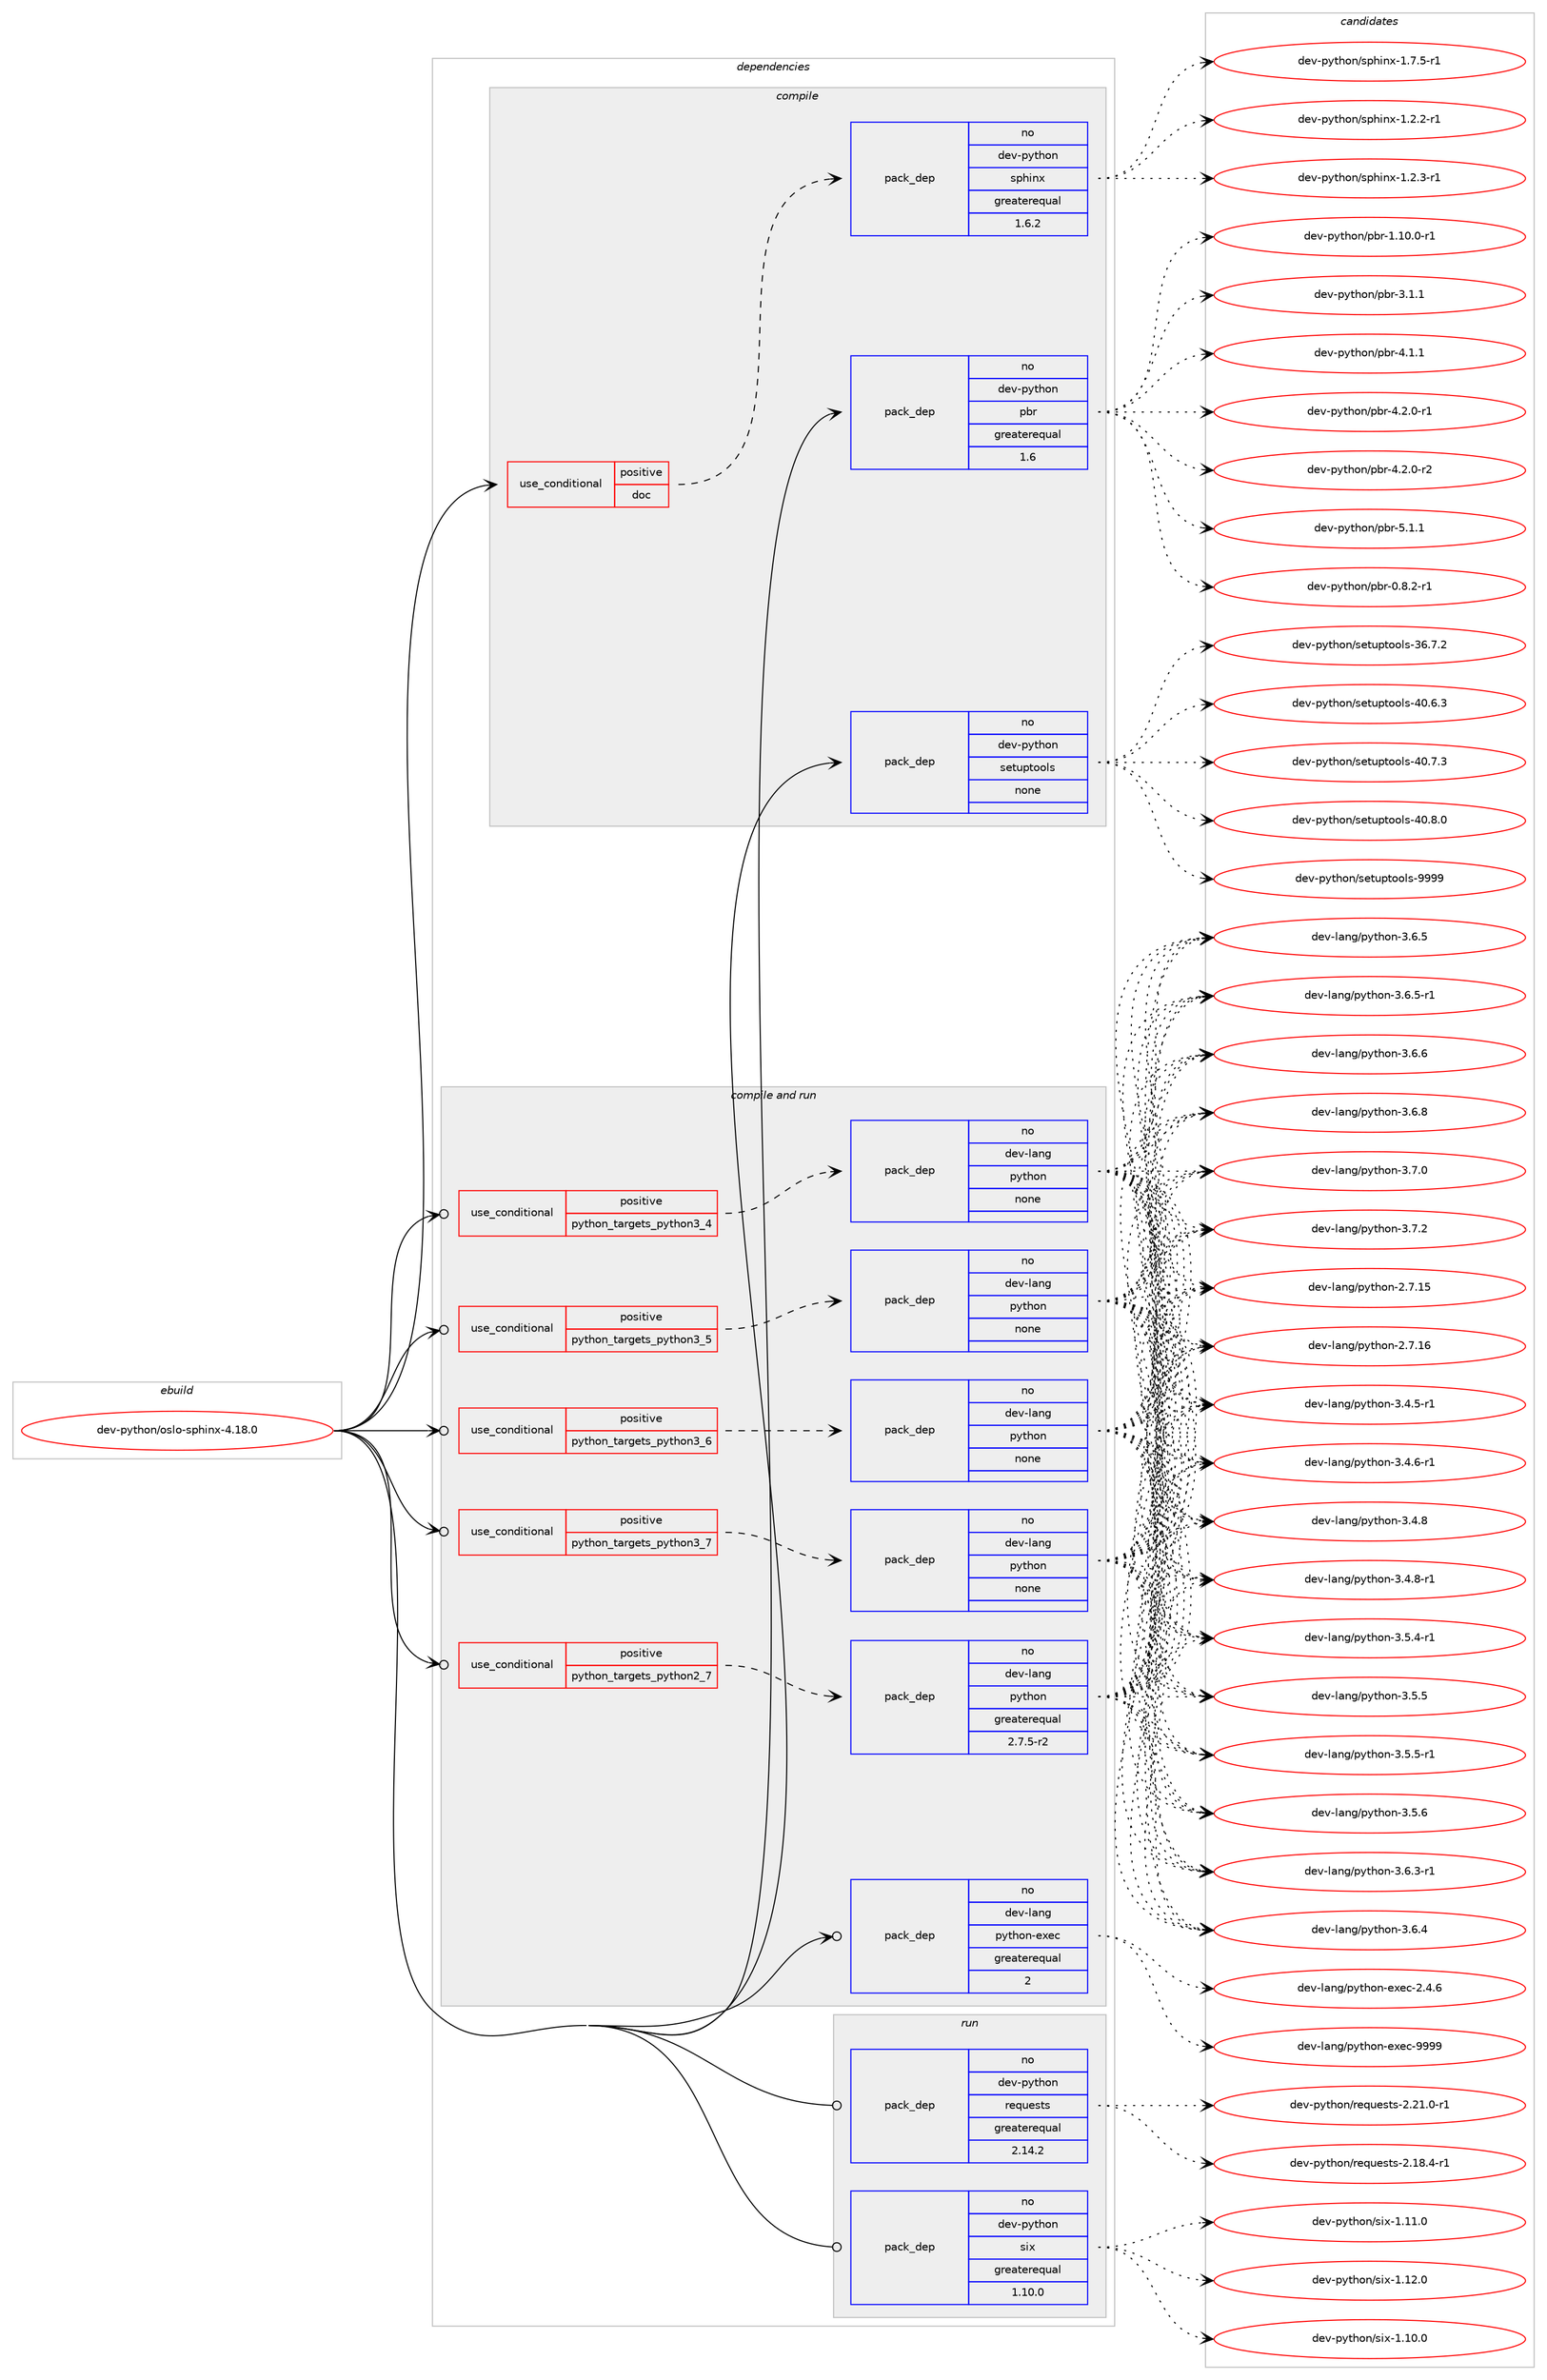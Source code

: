 digraph prolog {

# *************
# Graph options
# *************

newrank=true;
concentrate=true;
compound=true;
graph [rankdir=LR,fontname=Helvetica,fontsize=10,ranksep=1.5];#, ranksep=2.5, nodesep=0.2];
edge  [arrowhead=vee];
node  [fontname=Helvetica,fontsize=10];

# **********
# The ebuild
# **********

subgraph cluster_leftcol {
color=gray;
rank=same;
label=<<i>ebuild</i>>;
id [label="dev-python/oslo-sphinx-4.18.0", color=red, width=4, href="../dev-python/oslo-sphinx-4.18.0.svg"];
}

# ****************
# The dependencies
# ****************

subgraph cluster_midcol {
color=gray;
label=<<i>dependencies</i>>;
subgraph cluster_compile {
fillcolor="#eeeeee";
style=filled;
label=<<i>compile</i>>;
subgraph cond378791 {
dependency1423281 [label=<<TABLE BORDER="0" CELLBORDER="1" CELLSPACING="0" CELLPADDING="4"><TR><TD ROWSPAN="3" CELLPADDING="10">use_conditional</TD></TR><TR><TD>positive</TD></TR><TR><TD>doc</TD></TR></TABLE>>, shape=none, color=red];
subgraph pack1021211 {
dependency1423282 [label=<<TABLE BORDER="0" CELLBORDER="1" CELLSPACING="0" CELLPADDING="4" WIDTH="220"><TR><TD ROWSPAN="6" CELLPADDING="30">pack_dep</TD></TR><TR><TD WIDTH="110">no</TD></TR><TR><TD>dev-python</TD></TR><TR><TD>sphinx</TD></TR><TR><TD>greaterequal</TD></TR><TR><TD>1.6.2</TD></TR></TABLE>>, shape=none, color=blue];
}
dependency1423281:e -> dependency1423282:w [weight=20,style="dashed",arrowhead="vee"];
}
id:e -> dependency1423281:w [weight=20,style="solid",arrowhead="vee"];
subgraph pack1021212 {
dependency1423283 [label=<<TABLE BORDER="0" CELLBORDER="1" CELLSPACING="0" CELLPADDING="4" WIDTH="220"><TR><TD ROWSPAN="6" CELLPADDING="30">pack_dep</TD></TR><TR><TD WIDTH="110">no</TD></TR><TR><TD>dev-python</TD></TR><TR><TD>pbr</TD></TR><TR><TD>greaterequal</TD></TR><TR><TD>1.6</TD></TR></TABLE>>, shape=none, color=blue];
}
id:e -> dependency1423283:w [weight=20,style="solid",arrowhead="vee"];
subgraph pack1021213 {
dependency1423284 [label=<<TABLE BORDER="0" CELLBORDER="1" CELLSPACING="0" CELLPADDING="4" WIDTH="220"><TR><TD ROWSPAN="6" CELLPADDING="30">pack_dep</TD></TR><TR><TD WIDTH="110">no</TD></TR><TR><TD>dev-python</TD></TR><TR><TD>setuptools</TD></TR><TR><TD>none</TD></TR><TR><TD></TD></TR></TABLE>>, shape=none, color=blue];
}
id:e -> dependency1423284:w [weight=20,style="solid",arrowhead="vee"];
}
subgraph cluster_compileandrun {
fillcolor="#eeeeee";
style=filled;
label=<<i>compile and run</i>>;
subgraph cond378792 {
dependency1423285 [label=<<TABLE BORDER="0" CELLBORDER="1" CELLSPACING="0" CELLPADDING="4"><TR><TD ROWSPAN="3" CELLPADDING="10">use_conditional</TD></TR><TR><TD>positive</TD></TR><TR><TD>python_targets_python2_7</TD></TR></TABLE>>, shape=none, color=red];
subgraph pack1021214 {
dependency1423286 [label=<<TABLE BORDER="0" CELLBORDER="1" CELLSPACING="0" CELLPADDING="4" WIDTH="220"><TR><TD ROWSPAN="6" CELLPADDING="30">pack_dep</TD></TR><TR><TD WIDTH="110">no</TD></TR><TR><TD>dev-lang</TD></TR><TR><TD>python</TD></TR><TR><TD>greaterequal</TD></TR><TR><TD>2.7.5-r2</TD></TR></TABLE>>, shape=none, color=blue];
}
dependency1423285:e -> dependency1423286:w [weight=20,style="dashed",arrowhead="vee"];
}
id:e -> dependency1423285:w [weight=20,style="solid",arrowhead="odotvee"];
subgraph cond378793 {
dependency1423287 [label=<<TABLE BORDER="0" CELLBORDER="1" CELLSPACING="0" CELLPADDING="4"><TR><TD ROWSPAN="3" CELLPADDING="10">use_conditional</TD></TR><TR><TD>positive</TD></TR><TR><TD>python_targets_python3_4</TD></TR></TABLE>>, shape=none, color=red];
subgraph pack1021215 {
dependency1423288 [label=<<TABLE BORDER="0" CELLBORDER="1" CELLSPACING="0" CELLPADDING="4" WIDTH="220"><TR><TD ROWSPAN="6" CELLPADDING="30">pack_dep</TD></TR><TR><TD WIDTH="110">no</TD></TR><TR><TD>dev-lang</TD></TR><TR><TD>python</TD></TR><TR><TD>none</TD></TR><TR><TD></TD></TR></TABLE>>, shape=none, color=blue];
}
dependency1423287:e -> dependency1423288:w [weight=20,style="dashed",arrowhead="vee"];
}
id:e -> dependency1423287:w [weight=20,style="solid",arrowhead="odotvee"];
subgraph cond378794 {
dependency1423289 [label=<<TABLE BORDER="0" CELLBORDER="1" CELLSPACING="0" CELLPADDING="4"><TR><TD ROWSPAN="3" CELLPADDING="10">use_conditional</TD></TR><TR><TD>positive</TD></TR><TR><TD>python_targets_python3_5</TD></TR></TABLE>>, shape=none, color=red];
subgraph pack1021216 {
dependency1423290 [label=<<TABLE BORDER="0" CELLBORDER="1" CELLSPACING="0" CELLPADDING="4" WIDTH="220"><TR><TD ROWSPAN="6" CELLPADDING="30">pack_dep</TD></TR><TR><TD WIDTH="110">no</TD></TR><TR><TD>dev-lang</TD></TR><TR><TD>python</TD></TR><TR><TD>none</TD></TR><TR><TD></TD></TR></TABLE>>, shape=none, color=blue];
}
dependency1423289:e -> dependency1423290:w [weight=20,style="dashed",arrowhead="vee"];
}
id:e -> dependency1423289:w [weight=20,style="solid",arrowhead="odotvee"];
subgraph cond378795 {
dependency1423291 [label=<<TABLE BORDER="0" CELLBORDER="1" CELLSPACING="0" CELLPADDING="4"><TR><TD ROWSPAN="3" CELLPADDING="10">use_conditional</TD></TR><TR><TD>positive</TD></TR><TR><TD>python_targets_python3_6</TD></TR></TABLE>>, shape=none, color=red];
subgraph pack1021217 {
dependency1423292 [label=<<TABLE BORDER="0" CELLBORDER="1" CELLSPACING="0" CELLPADDING="4" WIDTH="220"><TR><TD ROWSPAN="6" CELLPADDING="30">pack_dep</TD></TR><TR><TD WIDTH="110">no</TD></TR><TR><TD>dev-lang</TD></TR><TR><TD>python</TD></TR><TR><TD>none</TD></TR><TR><TD></TD></TR></TABLE>>, shape=none, color=blue];
}
dependency1423291:e -> dependency1423292:w [weight=20,style="dashed",arrowhead="vee"];
}
id:e -> dependency1423291:w [weight=20,style="solid",arrowhead="odotvee"];
subgraph cond378796 {
dependency1423293 [label=<<TABLE BORDER="0" CELLBORDER="1" CELLSPACING="0" CELLPADDING="4"><TR><TD ROWSPAN="3" CELLPADDING="10">use_conditional</TD></TR><TR><TD>positive</TD></TR><TR><TD>python_targets_python3_7</TD></TR></TABLE>>, shape=none, color=red];
subgraph pack1021218 {
dependency1423294 [label=<<TABLE BORDER="0" CELLBORDER="1" CELLSPACING="0" CELLPADDING="4" WIDTH="220"><TR><TD ROWSPAN="6" CELLPADDING="30">pack_dep</TD></TR><TR><TD WIDTH="110">no</TD></TR><TR><TD>dev-lang</TD></TR><TR><TD>python</TD></TR><TR><TD>none</TD></TR><TR><TD></TD></TR></TABLE>>, shape=none, color=blue];
}
dependency1423293:e -> dependency1423294:w [weight=20,style="dashed",arrowhead="vee"];
}
id:e -> dependency1423293:w [weight=20,style="solid",arrowhead="odotvee"];
subgraph pack1021219 {
dependency1423295 [label=<<TABLE BORDER="0" CELLBORDER="1" CELLSPACING="0" CELLPADDING="4" WIDTH="220"><TR><TD ROWSPAN="6" CELLPADDING="30">pack_dep</TD></TR><TR><TD WIDTH="110">no</TD></TR><TR><TD>dev-lang</TD></TR><TR><TD>python-exec</TD></TR><TR><TD>greaterequal</TD></TR><TR><TD>2</TD></TR></TABLE>>, shape=none, color=blue];
}
id:e -> dependency1423295:w [weight=20,style="solid",arrowhead="odotvee"];
}
subgraph cluster_run {
fillcolor="#eeeeee";
style=filled;
label=<<i>run</i>>;
subgraph pack1021220 {
dependency1423296 [label=<<TABLE BORDER="0" CELLBORDER="1" CELLSPACING="0" CELLPADDING="4" WIDTH="220"><TR><TD ROWSPAN="6" CELLPADDING="30">pack_dep</TD></TR><TR><TD WIDTH="110">no</TD></TR><TR><TD>dev-python</TD></TR><TR><TD>requests</TD></TR><TR><TD>greaterequal</TD></TR><TR><TD>2.14.2</TD></TR></TABLE>>, shape=none, color=blue];
}
id:e -> dependency1423296:w [weight=20,style="solid",arrowhead="odot"];
subgraph pack1021221 {
dependency1423297 [label=<<TABLE BORDER="0" CELLBORDER="1" CELLSPACING="0" CELLPADDING="4" WIDTH="220"><TR><TD ROWSPAN="6" CELLPADDING="30">pack_dep</TD></TR><TR><TD WIDTH="110">no</TD></TR><TR><TD>dev-python</TD></TR><TR><TD>six</TD></TR><TR><TD>greaterequal</TD></TR><TR><TD>1.10.0</TD></TR></TABLE>>, shape=none, color=blue];
}
id:e -> dependency1423297:w [weight=20,style="solid",arrowhead="odot"];
}
}

# **************
# The candidates
# **************

subgraph cluster_choices {
rank=same;
color=gray;
label=<<i>candidates</i>>;

subgraph choice1021211 {
color=black;
nodesep=1;
choice10010111845112121116104111110471151121041051101204549465046504511449 [label="dev-python/sphinx-1.2.2-r1", color=red, width=4,href="../dev-python/sphinx-1.2.2-r1.svg"];
choice10010111845112121116104111110471151121041051101204549465046514511449 [label="dev-python/sphinx-1.2.3-r1", color=red, width=4,href="../dev-python/sphinx-1.2.3-r1.svg"];
choice10010111845112121116104111110471151121041051101204549465546534511449 [label="dev-python/sphinx-1.7.5-r1", color=red, width=4,href="../dev-python/sphinx-1.7.5-r1.svg"];
dependency1423282:e -> choice10010111845112121116104111110471151121041051101204549465046504511449:w [style=dotted,weight="100"];
dependency1423282:e -> choice10010111845112121116104111110471151121041051101204549465046514511449:w [style=dotted,weight="100"];
dependency1423282:e -> choice10010111845112121116104111110471151121041051101204549465546534511449:w [style=dotted,weight="100"];
}
subgraph choice1021212 {
color=black;
nodesep=1;
choice1001011184511212111610411111047112981144548465646504511449 [label="dev-python/pbr-0.8.2-r1", color=red, width=4,href="../dev-python/pbr-0.8.2-r1.svg"];
choice100101118451121211161041111104711298114454946494846484511449 [label="dev-python/pbr-1.10.0-r1", color=red, width=4,href="../dev-python/pbr-1.10.0-r1.svg"];
choice100101118451121211161041111104711298114455146494649 [label="dev-python/pbr-3.1.1", color=red, width=4,href="../dev-python/pbr-3.1.1.svg"];
choice100101118451121211161041111104711298114455246494649 [label="dev-python/pbr-4.1.1", color=red, width=4,href="../dev-python/pbr-4.1.1.svg"];
choice1001011184511212111610411111047112981144552465046484511449 [label="dev-python/pbr-4.2.0-r1", color=red, width=4,href="../dev-python/pbr-4.2.0-r1.svg"];
choice1001011184511212111610411111047112981144552465046484511450 [label="dev-python/pbr-4.2.0-r2", color=red, width=4,href="../dev-python/pbr-4.2.0-r2.svg"];
choice100101118451121211161041111104711298114455346494649 [label="dev-python/pbr-5.1.1", color=red, width=4,href="../dev-python/pbr-5.1.1.svg"];
dependency1423283:e -> choice1001011184511212111610411111047112981144548465646504511449:w [style=dotted,weight="100"];
dependency1423283:e -> choice100101118451121211161041111104711298114454946494846484511449:w [style=dotted,weight="100"];
dependency1423283:e -> choice100101118451121211161041111104711298114455146494649:w [style=dotted,weight="100"];
dependency1423283:e -> choice100101118451121211161041111104711298114455246494649:w [style=dotted,weight="100"];
dependency1423283:e -> choice1001011184511212111610411111047112981144552465046484511449:w [style=dotted,weight="100"];
dependency1423283:e -> choice1001011184511212111610411111047112981144552465046484511450:w [style=dotted,weight="100"];
dependency1423283:e -> choice100101118451121211161041111104711298114455346494649:w [style=dotted,weight="100"];
}
subgraph choice1021213 {
color=black;
nodesep=1;
choice100101118451121211161041111104711510111611711211611111110811545515446554650 [label="dev-python/setuptools-36.7.2", color=red, width=4,href="../dev-python/setuptools-36.7.2.svg"];
choice100101118451121211161041111104711510111611711211611111110811545524846544651 [label="dev-python/setuptools-40.6.3", color=red, width=4,href="../dev-python/setuptools-40.6.3.svg"];
choice100101118451121211161041111104711510111611711211611111110811545524846554651 [label="dev-python/setuptools-40.7.3", color=red, width=4,href="../dev-python/setuptools-40.7.3.svg"];
choice100101118451121211161041111104711510111611711211611111110811545524846564648 [label="dev-python/setuptools-40.8.0", color=red, width=4,href="../dev-python/setuptools-40.8.0.svg"];
choice10010111845112121116104111110471151011161171121161111111081154557575757 [label="dev-python/setuptools-9999", color=red, width=4,href="../dev-python/setuptools-9999.svg"];
dependency1423284:e -> choice100101118451121211161041111104711510111611711211611111110811545515446554650:w [style=dotted,weight="100"];
dependency1423284:e -> choice100101118451121211161041111104711510111611711211611111110811545524846544651:w [style=dotted,weight="100"];
dependency1423284:e -> choice100101118451121211161041111104711510111611711211611111110811545524846554651:w [style=dotted,weight="100"];
dependency1423284:e -> choice100101118451121211161041111104711510111611711211611111110811545524846564648:w [style=dotted,weight="100"];
dependency1423284:e -> choice10010111845112121116104111110471151011161171121161111111081154557575757:w [style=dotted,weight="100"];
}
subgraph choice1021214 {
color=black;
nodesep=1;
choice10010111845108971101034711212111610411111045504655464953 [label="dev-lang/python-2.7.15", color=red, width=4,href="../dev-lang/python-2.7.15.svg"];
choice10010111845108971101034711212111610411111045504655464954 [label="dev-lang/python-2.7.16", color=red, width=4,href="../dev-lang/python-2.7.16.svg"];
choice1001011184510897110103471121211161041111104551465246534511449 [label="dev-lang/python-3.4.5-r1", color=red, width=4,href="../dev-lang/python-3.4.5-r1.svg"];
choice1001011184510897110103471121211161041111104551465246544511449 [label="dev-lang/python-3.4.6-r1", color=red, width=4,href="../dev-lang/python-3.4.6-r1.svg"];
choice100101118451089711010347112121116104111110455146524656 [label="dev-lang/python-3.4.8", color=red, width=4,href="../dev-lang/python-3.4.8.svg"];
choice1001011184510897110103471121211161041111104551465246564511449 [label="dev-lang/python-3.4.8-r1", color=red, width=4,href="../dev-lang/python-3.4.8-r1.svg"];
choice1001011184510897110103471121211161041111104551465346524511449 [label="dev-lang/python-3.5.4-r1", color=red, width=4,href="../dev-lang/python-3.5.4-r1.svg"];
choice100101118451089711010347112121116104111110455146534653 [label="dev-lang/python-3.5.5", color=red, width=4,href="../dev-lang/python-3.5.5.svg"];
choice1001011184510897110103471121211161041111104551465346534511449 [label="dev-lang/python-3.5.5-r1", color=red, width=4,href="../dev-lang/python-3.5.5-r1.svg"];
choice100101118451089711010347112121116104111110455146534654 [label="dev-lang/python-3.5.6", color=red, width=4,href="../dev-lang/python-3.5.6.svg"];
choice1001011184510897110103471121211161041111104551465446514511449 [label="dev-lang/python-3.6.3-r1", color=red, width=4,href="../dev-lang/python-3.6.3-r1.svg"];
choice100101118451089711010347112121116104111110455146544652 [label="dev-lang/python-3.6.4", color=red, width=4,href="../dev-lang/python-3.6.4.svg"];
choice100101118451089711010347112121116104111110455146544653 [label="dev-lang/python-3.6.5", color=red, width=4,href="../dev-lang/python-3.6.5.svg"];
choice1001011184510897110103471121211161041111104551465446534511449 [label="dev-lang/python-3.6.5-r1", color=red, width=4,href="../dev-lang/python-3.6.5-r1.svg"];
choice100101118451089711010347112121116104111110455146544654 [label="dev-lang/python-3.6.6", color=red, width=4,href="../dev-lang/python-3.6.6.svg"];
choice100101118451089711010347112121116104111110455146544656 [label="dev-lang/python-3.6.8", color=red, width=4,href="../dev-lang/python-3.6.8.svg"];
choice100101118451089711010347112121116104111110455146554648 [label="dev-lang/python-3.7.0", color=red, width=4,href="../dev-lang/python-3.7.0.svg"];
choice100101118451089711010347112121116104111110455146554650 [label="dev-lang/python-3.7.2", color=red, width=4,href="../dev-lang/python-3.7.2.svg"];
dependency1423286:e -> choice10010111845108971101034711212111610411111045504655464953:w [style=dotted,weight="100"];
dependency1423286:e -> choice10010111845108971101034711212111610411111045504655464954:w [style=dotted,weight="100"];
dependency1423286:e -> choice1001011184510897110103471121211161041111104551465246534511449:w [style=dotted,weight="100"];
dependency1423286:e -> choice1001011184510897110103471121211161041111104551465246544511449:w [style=dotted,weight="100"];
dependency1423286:e -> choice100101118451089711010347112121116104111110455146524656:w [style=dotted,weight="100"];
dependency1423286:e -> choice1001011184510897110103471121211161041111104551465246564511449:w [style=dotted,weight="100"];
dependency1423286:e -> choice1001011184510897110103471121211161041111104551465346524511449:w [style=dotted,weight="100"];
dependency1423286:e -> choice100101118451089711010347112121116104111110455146534653:w [style=dotted,weight="100"];
dependency1423286:e -> choice1001011184510897110103471121211161041111104551465346534511449:w [style=dotted,weight="100"];
dependency1423286:e -> choice100101118451089711010347112121116104111110455146534654:w [style=dotted,weight="100"];
dependency1423286:e -> choice1001011184510897110103471121211161041111104551465446514511449:w [style=dotted,weight="100"];
dependency1423286:e -> choice100101118451089711010347112121116104111110455146544652:w [style=dotted,weight="100"];
dependency1423286:e -> choice100101118451089711010347112121116104111110455146544653:w [style=dotted,weight="100"];
dependency1423286:e -> choice1001011184510897110103471121211161041111104551465446534511449:w [style=dotted,weight="100"];
dependency1423286:e -> choice100101118451089711010347112121116104111110455146544654:w [style=dotted,weight="100"];
dependency1423286:e -> choice100101118451089711010347112121116104111110455146544656:w [style=dotted,weight="100"];
dependency1423286:e -> choice100101118451089711010347112121116104111110455146554648:w [style=dotted,weight="100"];
dependency1423286:e -> choice100101118451089711010347112121116104111110455146554650:w [style=dotted,weight="100"];
}
subgraph choice1021215 {
color=black;
nodesep=1;
choice10010111845108971101034711212111610411111045504655464953 [label="dev-lang/python-2.7.15", color=red, width=4,href="../dev-lang/python-2.7.15.svg"];
choice10010111845108971101034711212111610411111045504655464954 [label="dev-lang/python-2.7.16", color=red, width=4,href="../dev-lang/python-2.7.16.svg"];
choice1001011184510897110103471121211161041111104551465246534511449 [label="dev-lang/python-3.4.5-r1", color=red, width=4,href="../dev-lang/python-3.4.5-r1.svg"];
choice1001011184510897110103471121211161041111104551465246544511449 [label="dev-lang/python-3.4.6-r1", color=red, width=4,href="../dev-lang/python-3.4.6-r1.svg"];
choice100101118451089711010347112121116104111110455146524656 [label="dev-lang/python-3.4.8", color=red, width=4,href="../dev-lang/python-3.4.8.svg"];
choice1001011184510897110103471121211161041111104551465246564511449 [label="dev-lang/python-3.4.8-r1", color=red, width=4,href="../dev-lang/python-3.4.8-r1.svg"];
choice1001011184510897110103471121211161041111104551465346524511449 [label="dev-lang/python-3.5.4-r1", color=red, width=4,href="../dev-lang/python-3.5.4-r1.svg"];
choice100101118451089711010347112121116104111110455146534653 [label="dev-lang/python-3.5.5", color=red, width=4,href="../dev-lang/python-3.5.5.svg"];
choice1001011184510897110103471121211161041111104551465346534511449 [label="dev-lang/python-3.5.5-r1", color=red, width=4,href="../dev-lang/python-3.5.5-r1.svg"];
choice100101118451089711010347112121116104111110455146534654 [label="dev-lang/python-3.5.6", color=red, width=4,href="../dev-lang/python-3.5.6.svg"];
choice1001011184510897110103471121211161041111104551465446514511449 [label="dev-lang/python-3.6.3-r1", color=red, width=4,href="../dev-lang/python-3.6.3-r1.svg"];
choice100101118451089711010347112121116104111110455146544652 [label="dev-lang/python-3.6.4", color=red, width=4,href="../dev-lang/python-3.6.4.svg"];
choice100101118451089711010347112121116104111110455146544653 [label="dev-lang/python-3.6.5", color=red, width=4,href="../dev-lang/python-3.6.5.svg"];
choice1001011184510897110103471121211161041111104551465446534511449 [label="dev-lang/python-3.6.5-r1", color=red, width=4,href="../dev-lang/python-3.6.5-r1.svg"];
choice100101118451089711010347112121116104111110455146544654 [label="dev-lang/python-3.6.6", color=red, width=4,href="../dev-lang/python-3.6.6.svg"];
choice100101118451089711010347112121116104111110455146544656 [label="dev-lang/python-3.6.8", color=red, width=4,href="../dev-lang/python-3.6.8.svg"];
choice100101118451089711010347112121116104111110455146554648 [label="dev-lang/python-3.7.0", color=red, width=4,href="../dev-lang/python-3.7.0.svg"];
choice100101118451089711010347112121116104111110455146554650 [label="dev-lang/python-3.7.2", color=red, width=4,href="../dev-lang/python-3.7.2.svg"];
dependency1423288:e -> choice10010111845108971101034711212111610411111045504655464953:w [style=dotted,weight="100"];
dependency1423288:e -> choice10010111845108971101034711212111610411111045504655464954:w [style=dotted,weight="100"];
dependency1423288:e -> choice1001011184510897110103471121211161041111104551465246534511449:w [style=dotted,weight="100"];
dependency1423288:e -> choice1001011184510897110103471121211161041111104551465246544511449:w [style=dotted,weight="100"];
dependency1423288:e -> choice100101118451089711010347112121116104111110455146524656:w [style=dotted,weight="100"];
dependency1423288:e -> choice1001011184510897110103471121211161041111104551465246564511449:w [style=dotted,weight="100"];
dependency1423288:e -> choice1001011184510897110103471121211161041111104551465346524511449:w [style=dotted,weight="100"];
dependency1423288:e -> choice100101118451089711010347112121116104111110455146534653:w [style=dotted,weight="100"];
dependency1423288:e -> choice1001011184510897110103471121211161041111104551465346534511449:w [style=dotted,weight="100"];
dependency1423288:e -> choice100101118451089711010347112121116104111110455146534654:w [style=dotted,weight="100"];
dependency1423288:e -> choice1001011184510897110103471121211161041111104551465446514511449:w [style=dotted,weight="100"];
dependency1423288:e -> choice100101118451089711010347112121116104111110455146544652:w [style=dotted,weight="100"];
dependency1423288:e -> choice100101118451089711010347112121116104111110455146544653:w [style=dotted,weight="100"];
dependency1423288:e -> choice1001011184510897110103471121211161041111104551465446534511449:w [style=dotted,weight="100"];
dependency1423288:e -> choice100101118451089711010347112121116104111110455146544654:w [style=dotted,weight="100"];
dependency1423288:e -> choice100101118451089711010347112121116104111110455146544656:w [style=dotted,weight="100"];
dependency1423288:e -> choice100101118451089711010347112121116104111110455146554648:w [style=dotted,weight="100"];
dependency1423288:e -> choice100101118451089711010347112121116104111110455146554650:w [style=dotted,weight="100"];
}
subgraph choice1021216 {
color=black;
nodesep=1;
choice10010111845108971101034711212111610411111045504655464953 [label="dev-lang/python-2.7.15", color=red, width=4,href="../dev-lang/python-2.7.15.svg"];
choice10010111845108971101034711212111610411111045504655464954 [label="dev-lang/python-2.7.16", color=red, width=4,href="../dev-lang/python-2.7.16.svg"];
choice1001011184510897110103471121211161041111104551465246534511449 [label="dev-lang/python-3.4.5-r1", color=red, width=4,href="../dev-lang/python-3.4.5-r1.svg"];
choice1001011184510897110103471121211161041111104551465246544511449 [label="dev-lang/python-3.4.6-r1", color=red, width=4,href="../dev-lang/python-3.4.6-r1.svg"];
choice100101118451089711010347112121116104111110455146524656 [label="dev-lang/python-3.4.8", color=red, width=4,href="../dev-lang/python-3.4.8.svg"];
choice1001011184510897110103471121211161041111104551465246564511449 [label="dev-lang/python-3.4.8-r1", color=red, width=4,href="../dev-lang/python-3.4.8-r1.svg"];
choice1001011184510897110103471121211161041111104551465346524511449 [label="dev-lang/python-3.5.4-r1", color=red, width=4,href="../dev-lang/python-3.5.4-r1.svg"];
choice100101118451089711010347112121116104111110455146534653 [label="dev-lang/python-3.5.5", color=red, width=4,href="../dev-lang/python-3.5.5.svg"];
choice1001011184510897110103471121211161041111104551465346534511449 [label="dev-lang/python-3.5.5-r1", color=red, width=4,href="../dev-lang/python-3.5.5-r1.svg"];
choice100101118451089711010347112121116104111110455146534654 [label="dev-lang/python-3.5.6", color=red, width=4,href="../dev-lang/python-3.5.6.svg"];
choice1001011184510897110103471121211161041111104551465446514511449 [label="dev-lang/python-3.6.3-r1", color=red, width=4,href="../dev-lang/python-3.6.3-r1.svg"];
choice100101118451089711010347112121116104111110455146544652 [label="dev-lang/python-3.6.4", color=red, width=4,href="../dev-lang/python-3.6.4.svg"];
choice100101118451089711010347112121116104111110455146544653 [label="dev-lang/python-3.6.5", color=red, width=4,href="../dev-lang/python-3.6.5.svg"];
choice1001011184510897110103471121211161041111104551465446534511449 [label="dev-lang/python-3.6.5-r1", color=red, width=4,href="../dev-lang/python-3.6.5-r1.svg"];
choice100101118451089711010347112121116104111110455146544654 [label="dev-lang/python-3.6.6", color=red, width=4,href="../dev-lang/python-3.6.6.svg"];
choice100101118451089711010347112121116104111110455146544656 [label="dev-lang/python-3.6.8", color=red, width=4,href="../dev-lang/python-3.6.8.svg"];
choice100101118451089711010347112121116104111110455146554648 [label="dev-lang/python-3.7.0", color=red, width=4,href="../dev-lang/python-3.7.0.svg"];
choice100101118451089711010347112121116104111110455146554650 [label="dev-lang/python-3.7.2", color=red, width=4,href="../dev-lang/python-3.7.2.svg"];
dependency1423290:e -> choice10010111845108971101034711212111610411111045504655464953:w [style=dotted,weight="100"];
dependency1423290:e -> choice10010111845108971101034711212111610411111045504655464954:w [style=dotted,weight="100"];
dependency1423290:e -> choice1001011184510897110103471121211161041111104551465246534511449:w [style=dotted,weight="100"];
dependency1423290:e -> choice1001011184510897110103471121211161041111104551465246544511449:w [style=dotted,weight="100"];
dependency1423290:e -> choice100101118451089711010347112121116104111110455146524656:w [style=dotted,weight="100"];
dependency1423290:e -> choice1001011184510897110103471121211161041111104551465246564511449:w [style=dotted,weight="100"];
dependency1423290:e -> choice1001011184510897110103471121211161041111104551465346524511449:w [style=dotted,weight="100"];
dependency1423290:e -> choice100101118451089711010347112121116104111110455146534653:w [style=dotted,weight="100"];
dependency1423290:e -> choice1001011184510897110103471121211161041111104551465346534511449:w [style=dotted,weight="100"];
dependency1423290:e -> choice100101118451089711010347112121116104111110455146534654:w [style=dotted,weight="100"];
dependency1423290:e -> choice1001011184510897110103471121211161041111104551465446514511449:w [style=dotted,weight="100"];
dependency1423290:e -> choice100101118451089711010347112121116104111110455146544652:w [style=dotted,weight="100"];
dependency1423290:e -> choice100101118451089711010347112121116104111110455146544653:w [style=dotted,weight="100"];
dependency1423290:e -> choice1001011184510897110103471121211161041111104551465446534511449:w [style=dotted,weight="100"];
dependency1423290:e -> choice100101118451089711010347112121116104111110455146544654:w [style=dotted,weight="100"];
dependency1423290:e -> choice100101118451089711010347112121116104111110455146544656:w [style=dotted,weight="100"];
dependency1423290:e -> choice100101118451089711010347112121116104111110455146554648:w [style=dotted,weight="100"];
dependency1423290:e -> choice100101118451089711010347112121116104111110455146554650:w [style=dotted,weight="100"];
}
subgraph choice1021217 {
color=black;
nodesep=1;
choice10010111845108971101034711212111610411111045504655464953 [label="dev-lang/python-2.7.15", color=red, width=4,href="../dev-lang/python-2.7.15.svg"];
choice10010111845108971101034711212111610411111045504655464954 [label="dev-lang/python-2.7.16", color=red, width=4,href="../dev-lang/python-2.7.16.svg"];
choice1001011184510897110103471121211161041111104551465246534511449 [label="dev-lang/python-3.4.5-r1", color=red, width=4,href="../dev-lang/python-3.4.5-r1.svg"];
choice1001011184510897110103471121211161041111104551465246544511449 [label="dev-lang/python-3.4.6-r1", color=red, width=4,href="../dev-lang/python-3.4.6-r1.svg"];
choice100101118451089711010347112121116104111110455146524656 [label="dev-lang/python-3.4.8", color=red, width=4,href="../dev-lang/python-3.4.8.svg"];
choice1001011184510897110103471121211161041111104551465246564511449 [label="dev-lang/python-3.4.8-r1", color=red, width=4,href="../dev-lang/python-3.4.8-r1.svg"];
choice1001011184510897110103471121211161041111104551465346524511449 [label="dev-lang/python-3.5.4-r1", color=red, width=4,href="../dev-lang/python-3.5.4-r1.svg"];
choice100101118451089711010347112121116104111110455146534653 [label="dev-lang/python-3.5.5", color=red, width=4,href="../dev-lang/python-3.5.5.svg"];
choice1001011184510897110103471121211161041111104551465346534511449 [label="dev-lang/python-3.5.5-r1", color=red, width=4,href="../dev-lang/python-3.5.5-r1.svg"];
choice100101118451089711010347112121116104111110455146534654 [label="dev-lang/python-3.5.6", color=red, width=4,href="../dev-lang/python-3.5.6.svg"];
choice1001011184510897110103471121211161041111104551465446514511449 [label="dev-lang/python-3.6.3-r1", color=red, width=4,href="../dev-lang/python-3.6.3-r1.svg"];
choice100101118451089711010347112121116104111110455146544652 [label="dev-lang/python-3.6.4", color=red, width=4,href="../dev-lang/python-3.6.4.svg"];
choice100101118451089711010347112121116104111110455146544653 [label="dev-lang/python-3.6.5", color=red, width=4,href="../dev-lang/python-3.6.5.svg"];
choice1001011184510897110103471121211161041111104551465446534511449 [label="dev-lang/python-3.6.5-r1", color=red, width=4,href="../dev-lang/python-3.6.5-r1.svg"];
choice100101118451089711010347112121116104111110455146544654 [label="dev-lang/python-3.6.6", color=red, width=4,href="../dev-lang/python-3.6.6.svg"];
choice100101118451089711010347112121116104111110455146544656 [label="dev-lang/python-3.6.8", color=red, width=4,href="../dev-lang/python-3.6.8.svg"];
choice100101118451089711010347112121116104111110455146554648 [label="dev-lang/python-3.7.0", color=red, width=4,href="../dev-lang/python-3.7.0.svg"];
choice100101118451089711010347112121116104111110455146554650 [label="dev-lang/python-3.7.2", color=red, width=4,href="../dev-lang/python-3.7.2.svg"];
dependency1423292:e -> choice10010111845108971101034711212111610411111045504655464953:w [style=dotted,weight="100"];
dependency1423292:e -> choice10010111845108971101034711212111610411111045504655464954:w [style=dotted,weight="100"];
dependency1423292:e -> choice1001011184510897110103471121211161041111104551465246534511449:w [style=dotted,weight="100"];
dependency1423292:e -> choice1001011184510897110103471121211161041111104551465246544511449:w [style=dotted,weight="100"];
dependency1423292:e -> choice100101118451089711010347112121116104111110455146524656:w [style=dotted,weight="100"];
dependency1423292:e -> choice1001011184510897110103471121211161041111104551465246564511449:w [style=dotted,weight="100"];
dependency1423292:e -> choice1001011184510897110103471121211161041111104551465346524511449:w [style=dotted,weight="100"];
dependency1423292:e -> choice100101118451089711010347112121116104111110455146534653:w [style=dotted,weight="100"];
dependency1423292:e -> choice1001011184510897110103471121211161041111104551465346534511449:w [style=dotted,weight="100"];
dependency1423292:e -> choice100101118451089711010347112121116104111110455146534654:w [style=dotted,weight="100"];
dependency1423292:e -> choice1001011184510897110103471121211161041111104551465446514511449:w [style=dotted,weight="100"];
dependency1423292:e -> choice100101118451089711010347112121116104111110455146544652:w [style=dotted,weight="100"];
dependency1423292:e -> choice100101118451089711010347112121116104111110455146544653:w [style=dotted,weight="100"];
dependency1423292:e -> choice1001011184510897110103471121211161041111104551465446534511449:w [style=dotted,weight="100"];
dependency1423292:e -> choice100101118451089711010347112121116104111110455146544654:w [style=dotted,weight="100"];
dependency1423292:e -> choice100101118451089711010347112121116104111110455146544656:w [style=dotted,weight="100"];
dependency1423292:e -> choice100101118451089711010347112121116104111110455146554648:w [style=dotted,weight="100"];
dependency1423292:e -> choice100101118451089711010347112121116104111110455146554650:w [style=dotted,weight="100"];
}
subgraph choice1021218 {
color=black;
nodesep=1;
choice10010111845108971101034711212111610411111045504655464953 [label="dev-lang/python-2.7.15", color=red, width=4,href="../dev-lang/python-2.7.15.svg"];
choice10010111845108971101034711212111610411111045504655464954 [label="dev-lang/python-2.7.16", color=red, width=4,href="../dev-lang/python-2.7.16.svg"];
choice1001011184510897110103471121211161041111104551465246534511449 [label="dev-lang/python-3.4.5-r1", color=red, width=4,href="../dev-lang/python-3.4.5-r1.svg"];
choice1001011184510897110103471121211161041111104551465246544511449 [label="dev-lang/python-3.4.6-r1", color=red, width=4,href="../dev-lang/python-3.4.6-r1.svg"];
choice100101118451089711010347112121116104111110455146524656 [label="dev-lang/python-3.4.8", color=red, width=4,href="../dev-lang/python-3.4.8.svg"];
choice1001011184510897110103471121211161041111104551465246564511449 [label="dev-lang/python-3.4.8-r1", color=red, width=4,href="../dev-lang/python-3.4.8-r1.svg"];
choice1001011184510897110103471121211161041111104551465346524511449 [label="dev-lang/python-3.5.4-r1", color=red, width=4,href="../dev-lang/python-3.5.4-r1.svg"];
choice100101118451089711010347112121116104111110455146534653 [label="dev-lang/python-3.5.5", color=red, width=4,href="../dev-lang/python-3.5.5.svg"];
choice1001011184510897110103471121211161041111104551465346534511449 [label="dev-lang/python-3.5.5-r1", color=red, width=4,href="../dev-lang/python-3.5.5-r1.svg"];
choice100101118451089711010347112121116104111110455146534654 [label="dev-lang/python-3.5.6", color=red, width=4,href="../dev-lang/python-3.5.6.svg"];
choice1001011184510897110103471121211161041111104551465446514511449 [label="dev-lang/python-3.6.3-r1", color=red, width=4,href="../dev-lang/python-3.6.3-r1.svg"];
choice100101118451089711010347112121116104111110455146544652 [label="dev-lang/python-3.6.4", color=red, width=4,href="../dev-lang/python-3.6.4.svg"];
choice100101118451089711010347112121116104111110455146544653 [label="dev-lang/python-3.6.5", color=red, width=4,href="../dev-lang/python-3.6.5.svg"];
choice1001011184510897110103471121211161041111104551465446534511449 [label="dev-lang/python-3.6.5-r1", color=red, width=4,href="../dev-lang/python-3.6.5-r1.svg"];
choice100101118451089711010347112121116104111110455146544654 [label="dev-lang/python-3.6.6", color=red, width=4,href="../dev-lang/python-3.6.6.svg"];
choice100101118451089711010347112121116104111110455146544656 [label="dev-lang/python-3.6.8", color=red, width=4,href="../dev-lang/python-3.6.8.svg"];
choice100101118451089711010347112121116104111110455146554648 [label="dev-lang/python-3.7.0", color=red, width=4,href="../dev-lang/python-3.7.0.svg"];
choice100101118451089711010347112121116104111110455146554650 [label="dev-lang/python-3.7.2", color=red, width=4,href="../dev-lang/python-3.7.2.svg"];
dependency1423294:e -> choice10010111845108971101034711212111610411111045504655464953:w [style=dotted,weight="100"];
dependency1423294:e -> choice10010111845108971101034711212111610411111045504655464954:w [style=dotted,weight="100"];
dependency1423294:e -> choice1001011184510897110103471121211161041111104551465246534511449:w [style=dotted,weight="100"];
dependency1423294:e -> choice1001011184510897110103471121211161041111104551465246544511449:w [style=dotted,weight="100"];
dependency1423294:e -> choice100101118451089711010347112121116104111110455146524656:w [style=dotted,weight="100"];
dependency1423294:e -> choice1001011184510897110103471121211161041111104551465246564511449:w [style=dotted,weight="100"];
dependency1423294:e -> choice1001011184510897110103471121211161041111104551465346524511449:w [style=dotted,weight="100"];
dependency1423294:e -> choice100101118451089711010347112121116104111110455146534653:w [style=dotted,weight="100"];
dependency1423294:e -> choice1001011184510897110103471121211161041111104551465346534511449:w [style=dotted,weight="100"];
dependency1423294:e -> choice100101118451089711010347112121116104111110455146534654:w [style=dotted,weight="100"];
dependency1423294:e -> choice1001011184510897110103471121211161041111104551465446514511449:w [style=dotted,weight="100"];
dependency1423294:e -> choice100101118451089711010347112121116104111110455146544652:w [style=dotted,weight="100"];
dependency1423294:e -> choice100101118451089711010347112121116104111110455146544653:w [style=dotted,weight="100"];
dependency1423294:e -> choice1001011184510897110103471121211161041111104551465446534511449:w [style=dotted,weight="100"];
dependency1423294:e -> choice100101118451089711010347112121116104111110455146544654:w [style=dotted,weight="100"];
dependency1423294:e -> choice100101118451089711010347112121116104111110455146544656:w [style=dotted,weight="100"];
dependency1423294:e -> choice100101118451089711010347112121116104111110455146554648:w [style=dotted,weight="100"];
dependency1423294:e -> choice100101118451089711010347112121116104111110455146554650:w [style=dotted,weight="100"];
}
subgraph choice1021219 {
color=black;
nodesep=1;
choice1001011184510897110103471121211161041111104510112010199455046524654 [label="dev-lang/python-exec-2.4.6", color=red, width=4,href="../dev-lang/python-exec-2.4.6.svg"];
choice10010111845108971101034711212111610411111045101120101994557575757 [label="dev-lang/python-exec-9999", color=red, width=4,href="../dev-lang/python-exec-9999.svg"];
dependency1423295:e -> choice1001011184510897110103471121211161041111104510112010199455046524654:w [style=dotted,weight="100"];
dependency1423295:e -> choice10010111845108971101034711212111610411111045101120101994557575757:w [style=dotted,weight="100"];
}
subgraph choice1021220 {
color=black;
nodesep=1;
choice1001011184511212111610411111047114101113117101115116115455046495646524511449 [label="dev-python/requests-2.18.4-r1", color=red, width=4,href="../dev-python/requests-2.18.4-r1.svg"];
choice1001011184511212111610411111047114101113117101115116115455046504946484511449 [label="dev-python/requests-2.21.0-r1", color=red, width=4,href="../dev-python/requests-2.21.0-r1.svg"];
dependency1423296:e -> choice1001011184511212111610411111047114101113117101115116115455046495646524511449:w [style=dotted,weight="100"];
dependency1423296:e -> choice1001011184511212111610411111047114101113117101115116115455046504946484511449:w [style=dotted,weight="100"];
}
subgraph choice1021221 {
color=black;
nodesep=1;
choice100101118451121211161041111104711510512045494649484648 [label="dev-python/six-1.10.0", color=red, width=4,href="../dev-python/six-1.10.0.svg"];
choice100101118451121211161041111104711510512045494649494648 [label="dev-python/six-1.11.0", color=red, width=4,href="../dev-python/six-1.11.0.svg"];
choice100101118451121211161041111104711510512045494649504648 [label="dev-python/six-1.12.0", color=red, width=4,href="../dev-python/six-1.12.0.svg"];
dependency1423297:e -> choice100101118451121211161041111104711510512045494649484648:w [style=dotted,weight="100"];
dependency1423297:e -> choice100101118451121211161041111104711510512045494649494648:w [style=dotted,weight="100"];
dependency1423297:e -> choice100101118451121211161041111104711510512045494649504648:w [style=dotted,weight="100"];
}
}

}
